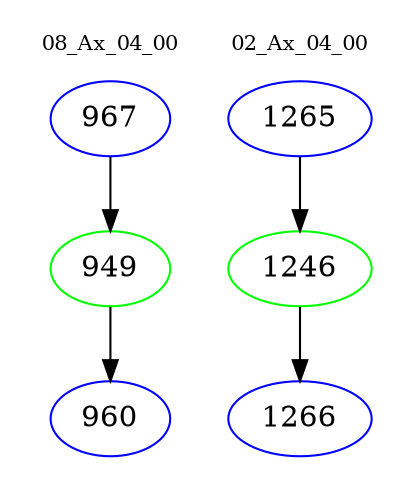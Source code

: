 digraph{
subgraph cluster_0 {
color = white
label = "08_Ax_04_00";
fontsize=10;
T0_967 [label="967", color="blue"]
T0_967 -> T0_949 [color="black"]
T0_949 [label="949", color="green"]
T0_949 -> T0_960 [color="black"]
T0_960 [label="960", color="blue"]
}
subgraph cluster_1 {
color = white
label = "02_Ax_04_00";
fontsize=10;
T1_1265 [label="1265", color="blue"]
T1_1265 -> T1_1246 [color="black"]
T1_1246 [label="1246", color="green"]
T1_1246 -> T1_1266 [color="black"]
T1_1266 [label="1266", color="blue"]
}
}
